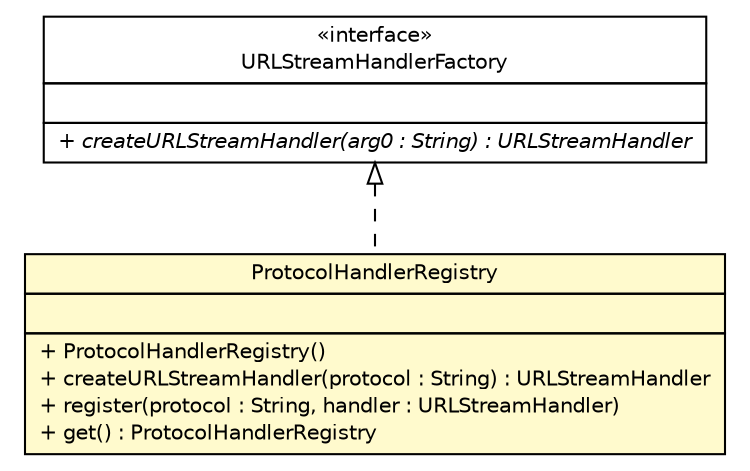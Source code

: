 #!/usr/local/bin/dot
#
# Class diagram 
# Generated by UMLGraph version R5_6 (http://www.umlgraph.org/)
#

digraph G {
	edge [fontname="Helvetica",fontsize=10,labelfontname="Helvetica",labelfontsize=10];
	node [fontname="Helvetica",fontsize=10,shape=plaintext];
	nodesep=0.25;
	ranksep=0.5;
	// sorcer.protocol.ProtocolHandlerRegistry
	c431148 [label=<<table title="sorcer.protocol.ProtocolHandlerRegistry" border="0" cellborder="1" cellspacing="0" cellpadding="2" port="p" bgcolor="lemonChiffon" href="./ProtocolHandlerRegistry.html">
		<tr><td><table border="0" cellspacing="0" cellpadding="1">
<tr><td align="center" balign="center"> ProtocolHandlerRegistry </td></tr>
		</table></td></tr>
		<tr><td><table border="0" cellspacing="0" cellpadding="1">
<tr><td align="left" balign="left">  </td></tr>
		</table></td></tr>
		<tr><td><table border="0" cellspacing="0" cellpadding="1">
<tr><td align="left" balign="left"> + ProtocolHandlerRegistry() </td></tr>
<tr><td align="left" balign="left"> + createURLStreamHandler(protocol : String) : URLStreamHandler </td></tr>
<tr><td align="left" balign="left"> + register(protocol : String, handler : URLStreamHandler) </td></tr>
<tr><td align="left" balign="left"> + get() : ProtocolHandlerRegistry </td></tr>
		</table></td></tr>
		</table>>, URL="./ProtocolHandlerRegistry.html", fontname="Helvetica", fontcolor="black", fontsize=10.0];
	//sorcer.protocol.ProtocolHandlerRegistry implements java.net.URLStreamHandlerFactory
	c431798:p -> c431148:p [dir=back,arrowtail=empty,style=dashed];
	// java.net.URLStreamHandlerFactory
	c431798 [label=<<table title="java.net.URLStreamHandlerFactory" border="0" cellborder="1" cellspacing="0" cellpadding="2" port="p" href="http://docs.oracle.com/javase/7/docs/api/java/net/URLStreamHandlerFactory.html">
		<tr><td><table border="0" cellspacing="0" cellpadding="1">
<tr><td align="center" balign="center"> &#171;interface&#187; </td></tr>
<tr><td align="center" balign="center"> URLStreamHandlerFactory </td></tr>
		</table></td></tr>
		<tr><td><table border="0" cellspacing="0" cellpadding="1">
<tr><td align="left" balign="left">  </td></tr>
		</table></td></tr>
		<tr><td><table border="0" cellspacing="0" cellpadding="1">
<tr><td align="left" balign="left"><font face="Helvetica-Oblique" point-size="10.0"> + createURLStreamHandler(arg0 : String) : URLStreamHandler </font></td></tr>
		</table></td></tr>
		</table>>, URL="http://docs.oracle.com/javase/7/docs/api/java/net/URLStreamHandlerFactory.html", fontname="Helvetica", fontcolor="black", fontsize=10.0];
}

